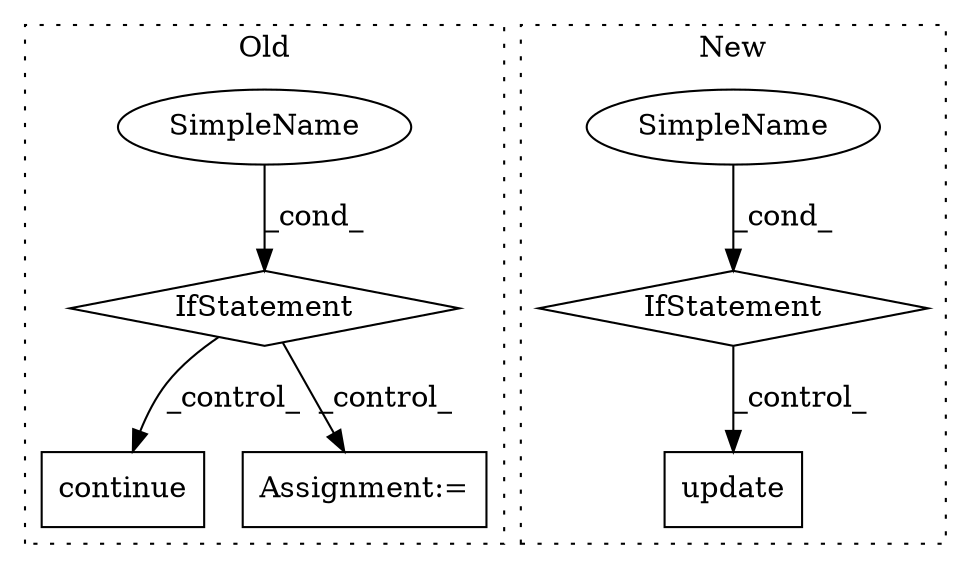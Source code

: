 digraph G {
subgraph cluster0 {
1 [label="continue" a="18" s="2651" l="9" shape="box"];
3 [label="IfStatement" a="25" s="2613,2639" l="10,2" shape="diamond"];
4 [label="SimpleName" a="42" s="" l="" shape="ellipse"];
5 [label="Assignment:=" a="7" s="2902,2989" l="61,2" shape="box"];
label = "Old";
style="dotted";
}
subgraph cluster1 {
2 [label="update" a="32" s="3176,3197" l="7,1" shape="box"];
6 [label="IfStatement" a="25" s="3097,3125" l="4,2" shape="diamond"];
7 [label="SimpleName" a="42" s="" l="" shape="ellipse"];
label = "New";
style="dotted";
}
3 -> 1 [label="_control_"];
3 -> 5 [label="_control_"];
4 -> 3 [label="_cond_"];
6 -> 2 [label="_control_"];
7 -> 6 [label="_cond_"];
}